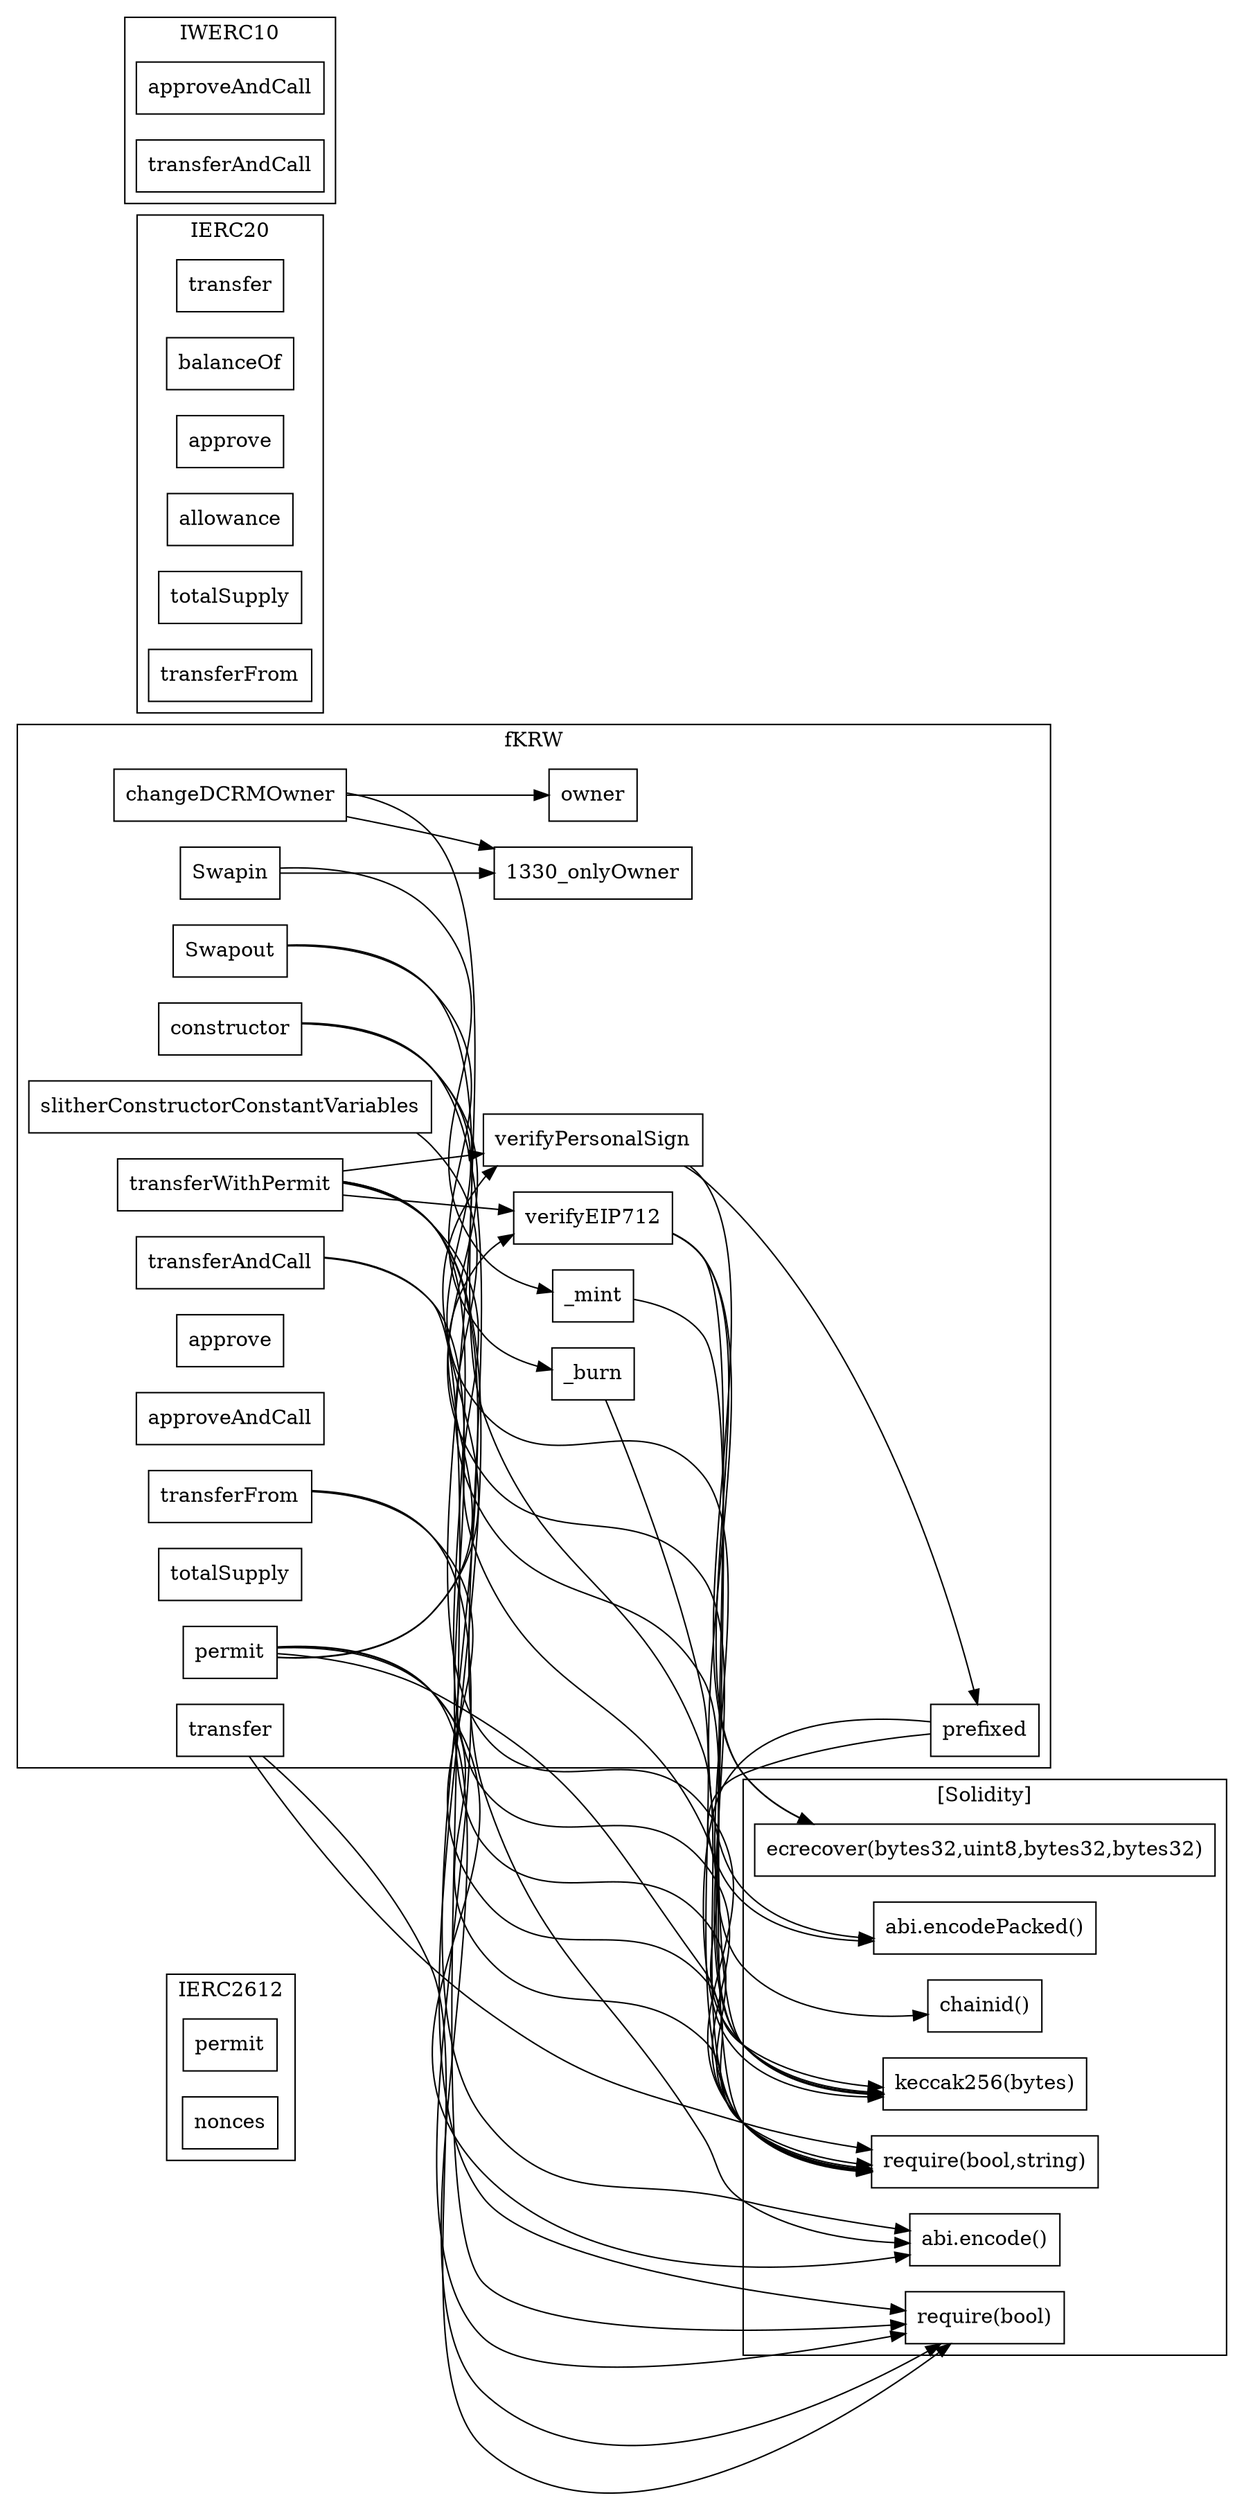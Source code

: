 strict digraph {
rankdir="LR"
node [shape=box]
subgraph cluster_105_IERC2612 {
label = "IERC2612"
"105_permit" [label="permit"]
"105_nonces" [label="nonces"]
}subgraph cluster_1330_fKRW {
label = "fKRW"
"1330_constructor" [label="constructor"]
"1330_slitherConstructorConstantVariables" [label="slitherConstructorConstantVariables"]
"1330_transferWithPermit" [label="transferWithPermit"]
"1330_prefixed" [label="prefixed"]
"1330_changeDCRMOwner" [label="changeDCRMOwner"]
"1330__mint" [label="_mint"]
"1330__burn" [label="_burn"]
"1330_verifyPersonalSign" [label="verifyPersonalSign"]
"1330_transferAndCall" [label="transferAndCall"]
"1330_transferFrom" [label="transferFrom"]
"1330_Swapin" [label="Swapin"]
"1330_approve" [label="approve"]
"1330_approveAndCall" [label="approveAndCall"]
"1330_Swapout" [label="Swapout"]
"1330_totalSupply" [label="totalSupply"]
"1330_transfer" [label="transfer"]
"1330_verifyEIP712" [label="verifyEIP712"]
"1330_owner" [label="owner"]
"1330_permit" [label="permit"]
"1330_transferWithPermit" -> "1330_verifyPersonalSign"
"1330_permit" -> "1330_verifyEIP712"
"1330_Swapin" -> "1330__mint"
"1330_Swapin" -> "1330_onlyOwner"
"1330_transferWithPermit" -> "1330_verifyEIP712"
"1330_Swapout" -> "1330__burn"
"1330_verifyPersonalSign" -> "1330_prefixed"
"1330_changeDCRMOwner" -> "1330_onlyOwner"
"1330_changeDCRMOwner" -> "1330_owner"
"1330_permit" -> "1330_verifyPersonalSign"
}subgraph cluster_77_IERC20 {
label = "IERC20"
"77_transfer" [label="transfer"]
"77_balanceOf" [label="balanceOf"]
"77_approve" [label="approve"]
"77_allowance" [label="allowance"]
"77_totalSupply" [label="totalSupply"]
"77_transferFrom" [label="transferFrom"]
}subgraph cluster_135_IWERC10 {
label = "IWERC10"
"135_approveAndCall" [label="approveAndCall"]
"135_transferAndCall" [label="transferAndCall"]
}subgraph cluster_solidity {
label = "[Solidity]"
"require(bool)" 
"ecrecover(bytes32,uint8,bytes32,bytes32)" 
"keccak256(bytes)" 
"abi.encode()" 
"chainid()" 
"abi.encodePacked()" 
"require(bool,string)" 
"1330_verifyEIP712" -> "abi.encodePacked()"
"1330_verifyEIP712" -> "keccak256(bytes)"
"1330_permit" -> "require(bool)"
"1330_permit" -> "require(bool,string)"
"1330_constructor" -> "abi.encode()"
"1330_prefixed" -> "abi.encodePacked()"
"1330_Swapout" -> "require(bool,string)"
"1330_verifyEIP712" -> "ecrecover(bytes32,uint8,bytes32,bytes32)"
"1330_transferWithPermit" -> "keccak256(bytes)"
"1330_constructor" -> "chainid()"
"1330_prefixed" -> "keccak256(bytes)"
"1330_transferAndCall" -> "require(bool)"
"1330_transferWithPermit" -> "require(bool,string)"
"1330_transferAndCall" -> "require(bool,string)"
"1330_verifyPersonalSign" -> "ecrecover(bytes32,uint8,bytes32,bytes32)"
"1330_transfer" -> "require(bool)"
"1330_changeDCRMOwner" -> "require(bool,string)"
"1330_transferWithPermit" -> "require(bool)"
"1330_permit" -> "abi.encode()"
"1330_transferFrom" -> "require(bool)"
"1330__mint" -> "require(bool,string)"
"1330_slitherConstructorConstantVariables" -> "keccak256(bytes)"
"1330_transferFrom" -> "require(bool,string)"
"1330__burn" -> "require(bool,string)"
"1330_transferWithPermit" -> "abi.encode()"
"1330_constructor" -> "keccak256(bytes)"
"1330_transfer" -> "require(bool,string)"
"1330_permit" -> "keccak256(bytes)"
}
}
